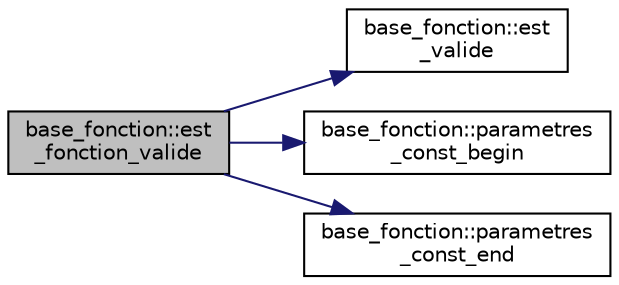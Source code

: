 digraph "base_fonction::est_fonction_valide"
{
  edge [fontname="Helvetica",fontsize="10",labelfontname="Helvetica",labelfontsize="10"];
  node [fontname="Helvetica",fontsize="10",shape=record];
  rankdir="LR";
  Node111 [label="base_fonction::est\l_fonction_valide",height=0.2,width=0.4,color="black", fillcolor="grey75", style="filled", fontcolor="black"];
  Node111 -> Node112 [color="midnightblue",fontsize="10",style="solid",fontname="Helvetica"];
  Node112 [label="base_fonction::est\l_valide",height=0.2,width=0.4,color="black", fillcolor="white", style="filled",URL="$classbase__fonction.html#a2b1f3404520095489b010891a5c83d0d"];
  Node111 -> Node113 [color="midnightblue",fontsize="10",style="solid",fontname="Helvetica"];
  Node113 [label="base_fonction::parametres\l_const_begin",height=0.2,width=0.4,color="black", fillcolor="white", style="filled",URL="$classbase__fonction.html#acc48fd88d47e6db05a7420c115f40a4c"];
  Node111 -> Node114 [color="midnightblue",fontsize="10",style="solid",fontname="Helvetica"];
  Node114 [label="base_fonction::parametres\l_const_end",height=0.2,width=0.4,color="black", fillcolor="white", style="filled",URL="$classbase__fonction.html#abdbe665ed064e905f3db388b051c7eae"];
}
